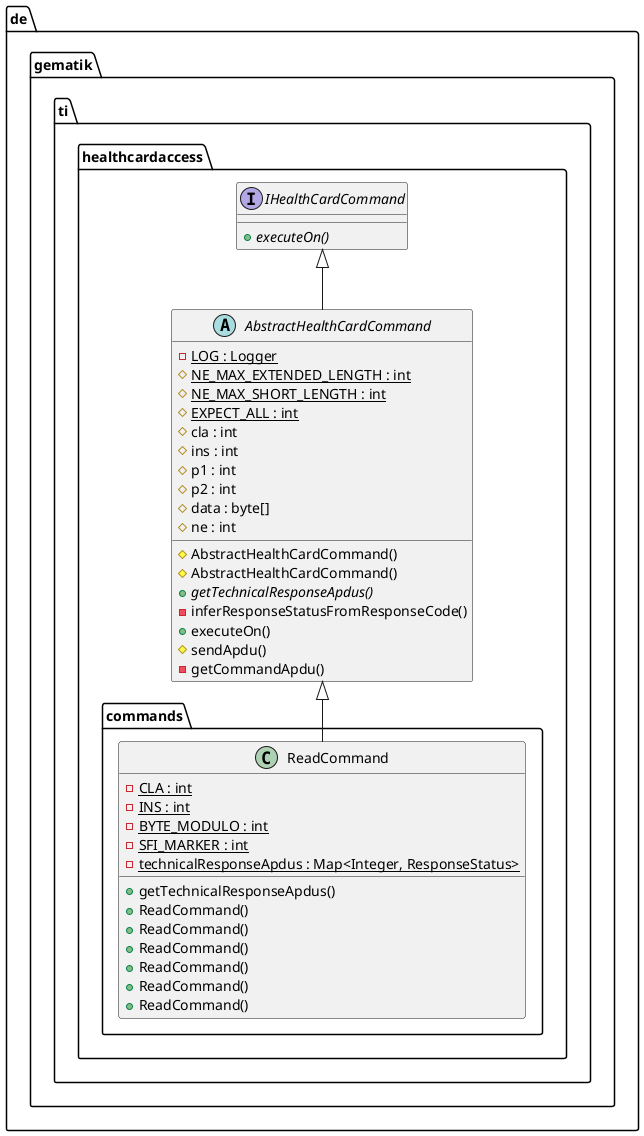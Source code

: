 @startuml

 package de.gematik.ti.healthcardaccess {
    interface IHealthCardCommand {
        {abstract} + executeOn()
    }
  }

 package de.gematik.ti.healthcardaccess {
    abstract class AbstractHealthCardCommand {
        {static} - LOG : Logger
        {static} # NE_MAX_EXTENDED_LENGTH : int
        {static} # NE_MAX_SHORT_LENGTH : int
        {static} # EXPECT_ALL : int
        # cla : int
        # ins : int
        # p1 : int
        # p2 : int
        # data : byte[]
        # ne : int
        # AbstractHealthCardCommand()
        # AbstractHealthCardCommand()
        {abstract} + getTechnicalResponseApdus()
        - inferResponseStatusFromResponseCode()
        + executeOn()
        # sendApdu()
        - getCommandApdu()
    }
  }

  package de.gematik.ti.healthcardaccess {
      package de.gematik.ti.healthcardaccess.commands {
        class ReadCommand {
            {static} - CLA : int
            {static} - INS : int
            {static} - BYTE_MODULO : int
            {static} - SFI_MARKER : int
            {static} - technicalResponseApdus : Map<Integer, ResponseStatus>
            + getTechnicalResponseApdus()
            + ReadCommand()
            + ReadCommand()
            + ReadCommand()
            + ReadCommand()
            + ReadCommand()
            + ReadCommand()
        }
      }
    }

  AbstractHealthCardCommand -up-|> IHealthCardCommand
  ReadCommand -up-|> AbstractHealthCardCommand

@enduml